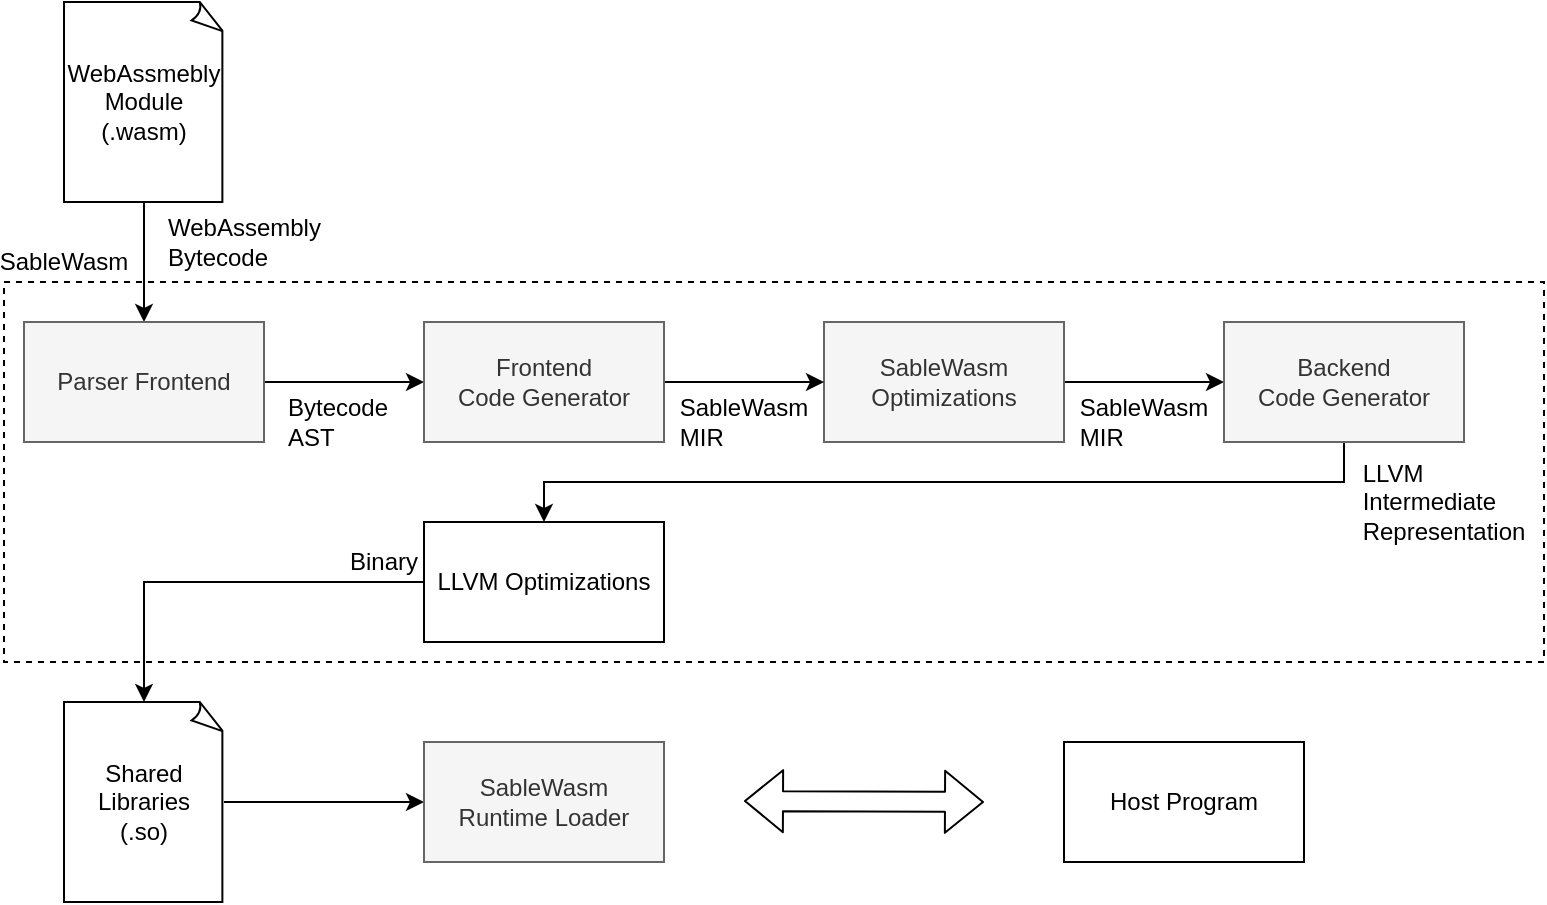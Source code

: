 <mxfile version="14.6.13" type="device"><diagram id="PJ-5zihw37pDvGdPSTux" name="Page-1"><mxGraphModel dx="1102" dy="816" grid="1" gridSize="10" guides="1" tooltips="1" connect="1" arrows="1" fold="1" page="1" pageScale="1" pageWidth="850" pageHeight="1100" math="0" shadow="0"><root><mxCell id="0"/><mxCell id="1" parent="0"/><mxCell id="DNs694ESCqpTXURtuxzp-8" value="" style="edgeStyle=orthogonalEdgeStyle;rounded=0;orthogonalLoop=1;jettySize=auto;html=1;" edge="1" parent="1" source="DNs694ESCqpTXURtuxzp-1" target="DNs694ESCqpTXURtuxzp-2"><mxGeometry relative="1" as="geometry"/></mxCell><mxCell id="DNs694ESCqpTXURtuxzp-1" value="WebAssmebly&lt;br&gt;Module&lt;br&gt;(.wasm)" style="whiteSpace=wrap;html=1;shape=mxgraph.basic.document" vertex="1" parent="1"><mxGeometry x="100" y="60" width="80" height="100" as="geometry"/></mxCell><mxCell id="DNs694ESCqpTXURtuxzp-10" value="" style="edgeStyle=orthogonalEdgeStyle;rounded=0;orthogonalLoop=1;jettySize=auto;html=1;" edge="1" parent="1" source="DNs694ESCqpTXURtuxzp-2" target="DNs694ESCqpTXURtuxzp-4"><mxGeometry relative="1" as="geometry"/></mxCell><mxCell id="DNs694ESCqpTXURtuxzp-2" value="Parser Frontend" style="rounded=0;whiteSpace=wrap;html=1;fillColor=#f5f5f5;strokeColor=#666666;fontColor=#333333;" vertex="1" parent="1"><mxGeometry x="80" y="220" width="120" height="60" as="geometry"/></mxCell><mxCell id="DNs694ESCqpTXURtuxzp-14" value="" style="edgeStyle=orthogonalEdgeStyle;rounded=0;orthogonalLoop=1;jettySize=auto;html=1;" edge="1" parent="1" source="DNs694ESCqpTXURtuxzp-3" target="DNs694ESCqpTXURtuxzp-5"><mxGeometry relative="1" as="geometry"/></mxCell><mxCell id="DNs694ESCqpTXURtuxzp-3" value="SableWasm&lt;br&gt;Optimizations" style="rounded=0;whiteSpace=wrap;html=1;fillColor=#f5f5f5;strokeColor=#666666;fontColor=#333333;" vertex="1" parent="1"><mxGeometry x="480" y="220" width="120" height="60" as="geometry"/></mxCell><mxCell id="DNs694ESCqpTXURtuxzp-12" value="" style="edgeStyle=orthogonalEdgeStyle;rounded=0;orthogonalLoop=1;jettySize=auto;html=1;" edge="1" parent="1" source="DNs694ESCqpTXURtuxzp-4" target="DNs694ESCqpTXURtuxzp-3"><mxGeometry relative="1" as="geometry"/></mxCell><mxCell id="DNs694ESCqpTXURtuxzp-4" value="Frontend&lt;br&gt;Code Generator" style="rounded=0;whiteSpace=wrap;html=1;fillColor=#f5f5f5;strokeColor=#666666;fontColor=#333333;" vertex="1" parent="1"><mxGeometry x="280" y="220" width="120" height="60" as="geometry"/></mxCell><mxCell id="DNs694ESCqpTXURtuxzp-16" style="edgeStyle=orthogonalEdgeStyle;rounded=0;orthogonalLoop=1;jettySize=auto;html=1;exitX=0.5;exitY=1;exitDx=0;exitDy=0;entryX=0.5;entryY=0;entryDx=0;entryDy=0;" edge="1" parent="1" source="DNs694ESCqpTXURtuxzp-5" target="DNs694ESCqpTXURtuxzp-6"><mxGeometry relative="1" as="geometry"/></mxCell><mxCell id="DNs694ESCqpTXURtuxzp-5" value="Backend&lt;br&gt;Code Generator" style="rounded=0;whiteSpace=wrap;html=1;fillColor=#f5f5f5;strokeColor=#666666;fontColor=#333333;" vertex="1" parent="1"><mxGeometry x="680" y="220" width="120" height="60" as="geometry"/></mxCell><mxCell id="DNs694ESCqpTXURtuxzp-18" value="" style="edgeStyle=orthogonalEdgeStyle;rounded=0;orthogonalLoop=1;jettySize=auto;html=1;" edge="1" parent="1" source="DNs694ESCqpTXURtuxzp-6" target="DNs694ESCqpTXURtuxzp-7"><mxGeometry relative="1" as="geometry"/></mxCell><mxCell id="DNs694ESCqpTXURtuxzp-6" value="LLVM Optimizations" style="rounded=0;whiteSpace=wrap;html=1;" vertex="1" parent="1"><mxGeometry x="280" y="320" width="120" height="60" as="geometry"/></mxCell><mxCell id="DNs694ESCqpTXURtuxzp-21" value="" style="edgeStyle=orthogonalEdgeStyle;rounded=0;orthogonalLoop=1;jettySize=auto;html=1;" edge="1" parent="1" source="DNs694ESCqpTXURtuxzp-7" target="DNs694ESCqpTXURtuxzp-20"><mxGeometry relative="1" as="geometry"/></mxCell><mxCell id="DNs694ESCqpTXURtuxzp-7" value="Shared&lt;br&gt;Libraries&lt;br&gt;(.so)" style="whiteSpace=wrap;html=1;shape=mxgraph.basic.document" vertex="1" parent="1"><mxGeometry x="100" y="410" width="80" height="100" as="geometry"/></mxCell><mxCell id="DNs694ESCqpTXURtuxzp-9" value="WebAssembly&lt;br&gt;Bytecode" style="text;html=1;strokeColor=none;fillColor=none;align=left;verticalAlign=middle;whiteSpace=wrap;rounded=0;" vertex="1" parent="1"><mxGeometry x="150" y="170" width="40" height="20" as="geometry"/></mxCell><mxCell id="DNs694ESCqpTXURtuxzp-11" value="Bytecode AST" style="text;html=1;strokeColor=none;fillColor=none;align=left;verticalAlign=middle;whiteSpace=wrap;rounded=0;" vertex="1" parent="1"><mxGeometry x="210" y="260" width="40" height="20" as="geometry"/></mxCell><mxCell id="DNs694ESCqpTXURtuxzp-13" value="&lt;div style=&quot;text-align: left&quot;&gt;&lt;span&gt;SableWasm&lt;/span&gt;&lt;/div&gt;&lt;div style=&quot;text-align: left&quot;&gt;&lt;span&gt;MIR&lt;/span&gt;&lt;/div&gt;" style="text;html=1;strokeColor=none;fillColor=none;align=center;verticalAlign=middle;whiteSpace=wrap;rounded=0;" vertex="1" parent="1"><mxGeometry x="420" y="260" width="40" height="20" as="geometry"/></mxCell><mxCell id="DNs694ESCqpTXURtuxzp-15" value="&lt;div style=&quot;text-align: left&quot;&gt;&lt;span&gt;SableWasm&lt;/span&gt;&lt;/div&gt;&lt;div style=&quot;text-align: left&quot;&gt;&lt;span&gt;MIR&lt;/span&gt;&lt;/div&gt;" style="text;html=1;strokeColor=none;fillColor=none;align=center;verticalAlign=middle;whiteSpace=wrap;rounded=0;" vertex="1" parent="1"><mxGeometry x="620" y="260" width="40" height="20" as="geometry"/></mxCell><mxCell id="DNs694ESCqpTXURtuxzp-17" value="&lt;div style=&quot;text-align: left&quot;&gt;&lt;span&gt;LLVM&amp;nbsp;&lt;/span&gt;&lt;/div&gt;&lt;div style=&quot;text-align: left&quot;&gt;&lt;span&gt;Intermediate&lt;/span&gt;&lt;/div&gt;&lt;div style=&quot;text-align: left&quot;&gt;&lt;span&gt;Representation&lt;/span&gt;&lt;/div&gt;" style="text;html=1;strokeColor=none;fillColor=none;align=center;verticalAlign=middle;whiteSpace=wrap;rounded=0;" vertex="1" parent="1"><mxGeometry x="770" y="300" width="40" height="20" as="geometry"/></mxCell><mxCell id="DNs694ESCqpTXURtuxzp-19" value="Binary" style="text;html=1;strokeColor=none;fillColor=none;align=center;verticalAlign=middle;whiteSpace=wrap;rounded=0;" vertex="1" parent="1"><mxGeometry x="240" y="330" width="40" height="20" as="geometry"/></mxCell><mxCell id="DNs694ESCqpTXURtuxzp-20" value="SableWasm&lt;br&gt;Runtime Loader" style="rounded=0;whiteSpace=wrap;html=1;fillColor=#f5f5f5;strokeColor=#666666;fontColor=#333333;" vertex="1" parent="1"><mxGeometry x="280" y="430" width="120" height="60" as="geometry"/></mxCell><mxCell id="DNs694ESCqpTXURtuxzp-22" value="" style="shape=flexArrow;endArrow=classic;startArrow=classic;html=1;" edge="1" parent="1"><mxGeometry width="100" height="100" relative="1" as="geometry"><mxPoint x="440" y="459.5" as="sourcePoint"/><mxPoint x="560" y="460" as="targetPoint"/></mxGeometry></mxCell><mxCell id="DNs694ESCqpTXURtuxzp-24" value="Host Program" style="rounded=0;whiteSpace=wrap;html=1;" vertex="1" parent="1"><mxGeometry x="600" y="430" width="120" height="60" as="geometry"/></mxCell><mxCell id="DNs694ESCqpTXURtuxzp-25" value="" style="rounded=0;whiteSpace=wrap;html=1;fillColor=none;dashed=1;" vertex="1" parent="1"><mxGeometry x="70" y="200" width="770" height="190" as="geometry"/></mxCell><mxCell id="DNs694ESCqpTXURtuxzp-26" value="SableWasm" style="text;html=1;strokeColor=none;fillColor=none;align=center;verticalAlign=middle;whiteSpace=wrap;rounded=0;dashed=1;" vertex="1" parent="1"><mxGeometry x="80" y="180" width="40" height="20" as="geometry"/></mxCell></root></mxGraphModel></diagram></mxfile>
